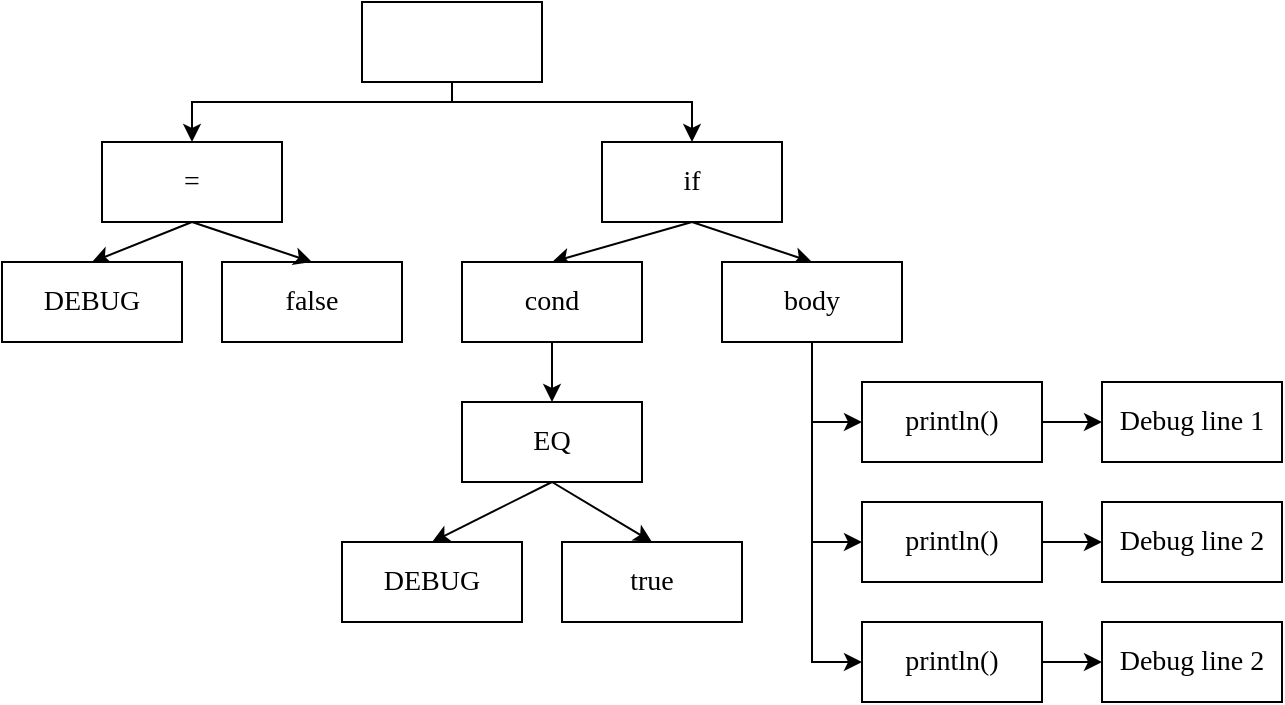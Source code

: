 <mxfile version="14.6.9" type="device"><diagram id="ADE1rkbuNaaklQPm_ESb" name="Page-1"><mxGraphModel dx="830" dy="1126" grid="1" gridSize="10" guides="1" tooltips="1" connect="1" arrows="1" fold="1" page="1" pageScale="1" pageWidth="827" pageHeight="1169" math="0" shadow="0"><root><mxCell id="0"/><mxCell id="1" parent="0"/><mxCell id="FpnuMQTxUfRxXcn8QcIG-18" style="edgeStyle=orthogonalEdgeStyle;rounded=0;orthogonalLoop=1;jettySize=auto;html=1;entryX=0.5;entryY=0;entryDx=0;entryDy=0;exitX=0.5;exitY=1;exitDx=0;exitDy=0;fontFamily=Times New Roman;fontSize=14;" edge="1" parent="1" source="FpnuMQTxUfRxXcn8QcIG-1" target="FpnuMQTxUfRxXcn8QcIG-2"><mxGeometry relative="1" as="geometry"><Array as="points"><mxPoint x="255" y="60"/><mxPoint x="125" y="60"/></Array></mxGeometry></mxCell><mxCell id="FpnuMQTxUfRxXcn8QcIG-19" style="edgeStyle=orthogonalEdgeStyle;rounded=0;orthogonalLoop=1;jettySize=auto;html=1;entryX=0.5;entryY=0;entryDx=0;entryDy=0;exitX=0.5;exitY=1;exitDx=0;exitDy=0;fontFamily=Times New Roman;fontSize=14;" edge="1" parent="1" source="FpnuMQTxUfRxXcn8QcIG-1" target="FpnuMQTxUfRxXcn8QcIG-4"><mxGeometry relative="1" as="geometry"><Array as="points"><mxPoint x="255" y="60"/><mxPoint x="375" y="60"/></Array></mxGeometry></mxCell><mxCell id="FpnuMQTxUfRxXcn8QcIG-1" value="" style="rounded=0;whiteSpace=wrap;html=1;fontFamily=Times New Roman;fontSize=14;" vertex="1" parent="1"><mxGeometry x="210" y="10" width="90" height="40" as="geometry"/></mxCell><mxCell id="FpnuMQTxUfRxXcn8QcIG-20" style="rounded=0;orthogonalLoop=1;jettySize=auto;html=1;entryX=0.5;entryY=0;entryDx=0;entryDy=0;exitX=0.5;exitY=1;exitDx=0;exitDy=0;fontFamily=Times New Roman;fontSize=14;" edge="1" parent="1" source="FpnuMQTxUfRxXcn8QcIG-2" target="FpnuMQTxUfRxXcn8QcIG-5"><mxGeometry relative="1" as="geometry"/></mxCell><mxCell id="FpnuMQTxUfRxXcn8QcIG-2" value="=" style="rounded=0;whiteSpace=wrap;html=1;fontFamily=Times New Roman;fontSize=14;" vertex="1" parent="1"><mxGeometry x="80" y="80" width="90" height="40" as="geometry"/></mxCell><mxCell id="FpnuMQTxUfRxXcn8QcIG-22" style="edgeStyle=none;rounded=0;orthogonalLoop=1;jettySize=auto;html=1;entryX=0.5;entryY=0;entryDx=0;entryDy=0;exitX=0.5;exitY=1;exitDx=0;exitDy=0;fontFamily=Times New Roman;fontSize=14;" edge="1" parent="1" source="FpnuMQTxUfRxXcn8QcIG-4" target="FpnuMQTxUfRxXcn8QcIG-7"><mxGeometry relative="1" as="geometry"/></mxCell><mxCell id="FpnuMQTxUfRxXcn8QcIG-23" style="edgeStyle=none;rounded=0;orthogonalLoop=1;jettySize=auto;html=1;entryX=0.5;entryY=0;entryDx=0;entryDy=0;exitX=0.5;exitY=1;exitDx=0;exitDy=0;fontFamily=Times New Roman;fontSize=14;" edge="1" parent="1" source="FpnuMQTxUfRxXcn8QcIG-4" target="FpnuMQTxUfRxXcn8QcIG-8"><mxGeometry relative="1" as="geometry"/></mxCell><mxCell id="FpnuMQTxUfRxXcn8QcIG-4" value="if" style="rounded=0;whiteSpace=wrap;html=1;fontFamily=Times New Roman;fontSize=14;" vertex="1" parent="1"><mxGeometry x="330" y="80" width="90" height="40" as="geometry"/></mxCell><mxCell id="FpnuMQTxUfRxXcn8QcIG-5" value="DEBUG" style="rounded=0;whiteSpace=wrap;html=1;fontFamily=Times New Roman;fontSize=14;" vertex="1" parent="1"><mxGeometry x="30" y="140" width="90" height="40" as="geometry"/></mxCell><mxCell id="FpnuMQTxUfRxXcn8QcIG-6" value="false" style="rounded=0;whiteSpace=wrap;html=1;fontFamily=Times New Roman;fontSize=14;" vertex="1" parent="1"><mxGeometry x="140" y="140" width="90" height="40" as="geometry"/></mxCell><mxCell id="FpnuMQTxUfRxXcn8QcIG-24" style="edgeStyle=none;rounded=0;orthogonalLoop=1;jettySize=auto;html=1;entryX=0.5;entryY=0;entryDx=0;entryDy=0;fontFamily=Times New Roman;fontSize=14;" edge="1" parent="1" source="FpnuMQTxUfRxXcn8QcIG-7" target="FpnuMQTxUfRxXcn8QcIG-9"><mxGeometry relative="1" as="geometry"/></mxCell><mxCell id="FpnuMQTxUfRxXcn8QcIG-7" value="cond" style="rounded=0;whiteSpace=wrap;html=1;fontFamily=Times New Roman;fontSize=14;" vertex="1" parent="1"><mxGeometry x="260" y="140" width="90" height="40" as="geometry"/></mxCell><mxCell id="FpnuMQTxUfRxXcn8QcIG-27" style="edgeStyle=orthogonalEdgeStyle;rounded=0;orthogonalLoop=1;jettySize=auto;html=1;entryX=0;entryY=0.5;entryDx=0;entryDy=0;fontFamily=Times New Roman;fontSize=14;" edge="1" parent="1" source="FpnuMQTxUfRxXcn8QcIG-8" target="FpnuMQTxUfRxXcn8QcIG-12"><mxGeometry relative="1" as="geometry"/></mxCell><mxCell id="FpnuMQTxUfRxXcn8QcIG-28" style="edgeStyle=orthogonalEdgeStyle;rounded=0;orthogonalLoop=1;jettySize=auto;html=1;entryX=0;entryY=0.5;entryDx=0;entryDy=0;fontFamily=Times New Roman;fontSize=14;" edge="1" parent="1" source="FpnuMQTxUfRxXcn8QcIG-8" target="FpnuMQTxUfRxXcn8QcIG-14"><mxGeometry relative="1" as="geometry"/></mxCell><mxCell id="FpnuMQTxUfRxXcn8QcIG-29" style="edgeStyle=orthogonalEdgeStyle;rounded=0;orthogonalLoop=1;jettySize=auto;html=1;entryX=0;entryY=0.5;entryDx=0;entryDy=0;fontFamily=Times New Roman;fontSize=14;" edge="1" parent="1" source="FpnuMQTxUfRxXcn8QcIG-8" target="FpnuMQTxUfRxXcn8QcIG-13"><mxGeometry relative="1" as="geometry"/></mxCell><mxCell id="FpnuMQTxUfRxXcn8QcIG-8" value="body" style="rounded=0;whiteSpace=wrap;html=1;fontFamily=Times New Roman;fontSize=14;" vertex="1" parent="1"><mxGeometry x="390" y="140" width="90" height="40" as="geometry"/></mxCell><mxCell id="FpnuMQTxUfRxXcn8QcIG-25" style="edgeStyle=none;rounded=0;orthogonalLoop=1;jettySize=auto;html=1;entryX=0.5;entryY=0;entryDx=0;entryDy=0;exitX=0.5;exitY=1;exitDx=0;exitDy=0;fontFamily=Times New Roman;fontSize=14;" edge="1" parent="1" source="FpnuMQTxUfRxXcn8QcIG-9" target="FpnuMQTxUfRxXcn8QcIG-10"><mxGeometry relative="1" as="geometry"/></mxCell><mxCell id="FpnuMQTxUfRxXcn8QcIG-26" style="edgeStyle=none;rounded=0;orthogonalLoop=1;jettySize=auto;html=1;entryX=0.5;entryY=0;entryDx=0;entryDy=0;exitX=0.5;exitY=1;exitDx=0;exitDy=0;fontFamily=Times New Roman;fontSize=14;" edge="1" parent="1" source="FpnuMQTxUfRxXcn8QcIG-9" target="FpnuMQTxUfRxXcn8QcIG-11"><mxGeometry relative="1" as="geometry"/></mxCell><mxCell id="FpnuMQTxUfRxXcn8QcIG-9" value="EQ" style="rounded=0;whiteSpace=wrap;html=1;fontFamily=Times New Roman;fontSize=14;" vertex="1" parent="1"><mxGeometry x="260" y="210" width="90" height="40" as="geometry"/></mxCell><mxCell id="FpnuMQTxUfRxXcn8QcIG-10" value="DEBUG" style="rounded=0;whiteSpace=wrap;html=1;fontFamily=Times New Roman;fontSize=14;" vertex="1" parent="1"><mxGeometry x="200" y="280" width="90" height="40" as="geometry"/></mxCell><mxCell id="FpnuMQTxUfRxXcn8QcIG-11" value="true" style="rounded=0;whiteSpace=wrap;html=1;fontFamily=Times New Roman;fontSize=14;" vertex="1" parent="1"><mxGeometry x="310" y="280" width="90" height="40" as="geometry"/></mxCell><mxCell id="FpnuMQTxUfRxXcn8QcIG-30" style="edgeStyle=orthogonalEdgeStyle;rounded=0;orthogonalLoop=1;jettySize=auto;html=1;fontFamily=Times New Roman;fontSize=14;" edge="1" parent="1" source="FpnuMQTxUfRxXcn8QcIG-12" target="FpnuMQTxUfRxXcn8QcIG-15"><mxGeometry relative="1" as="geometry"/></mxCell><mxCell id="FpnuMQTxUfRxXcn8QcIG-12" value="println()" style="rounded=0;whiteSpace=wrap;html=1;fontFamily=Times New Roman;fontSize=14;" vertex="1" parent="1"><mxGeometry x="460" y="200" width="90" height="40" as="geometry"/></mxCell><mxCell id="FpnuMQTxUfRxXcn8QcIG-32" style="edgeStyle=orthogonalEdgeStyle;rounded=0;orthogonalLoop=1;jettySize=auto;html=1;fontFamily=Times New Roman;fontSize=14;" edge="1" parent="1" source="FpnuMQTxUfRxXcn8QcIG-13" target="FpnuMQTxUfRxXcn8QcIG-17"><mxGeometry relative="1" as="geometry"/></mxCell><mxCell id="FpnuMQTxUfRxXcn8QcIG-13" value="&lt;span style=&quot;font-size: 14px;&quot;&gt;println()&lt;/span&gt;" style="rounded=0;whiteSpace=wrap;html=1;fontFamily=Times New Roman;fontSize=14;" vertex="1" parent="1"><mxGeometry x="460" y="320" width="90" height="40" as="geometry"/></mxCell><mxCell id="FpnuMQTxUfRxXcn8QcIG-31" style="edgeStyle=orthogonalEdgeStyle;rounded=0;orthogonalLoop=1;jettySize=auto;html=1;fontFamily=Times New Roman;fontSize=14;" edge="1" parent="1" source="FpnuMQTxUfRxXcn8QcIG-14" target="FpnuMQTxUfRxXcn8QcIG-16"><mxGeometry relative="1" as="geometry"/></mxCell><mxCell id="FpnuMQTxUfRxXcn8QcIG-14" value="&lt;span style=&quot;font-size: 14px;&quot;&gt;println()&lt;/span&gt;" style="rounded=0;whiteSpace=wrap;html=1;fontFamily=Times New Roman;fontSize=14;" vertex="1" parent="1"><mxGeometry x="460" y="260" width="90" height="40" as="geometry"/></mxCell><mxCell id="FpnuMQTxUfRxXcn8QcIG-15" value="Debug line 1" style="rounded=0;whiteSpace=wrap;html=1;fontFamily=Times New Roman;fontSize=14;" vertex="1" parent="1"><mxGeometry x="580" y="200" width="90" height="40" as="geometry"/></mxCell><mxCell id="FpnuMQTxUfRxXcn8QcIG-16" value="&lt;span style=&quot;font-size: 14px;&quot;&gt;Debug line 2&lt;/span&gt;" style="rounded=0;whiteSpace=wrap;html=1;fontFamily=Times New Roman;fontSize=14;" vertex="1" parent="1"><mxGeometry x="580" y="260" width="90" height="40" as="geometry"/></mxCell><mxCell id="FpnuMQTxUfRxXcn8QcIG-17" value="&lt;span style=&quot;font-size: 14px;&quot;&gt;Debug line 2&lt;/span&gt;" style="rounded=0;whiteSpace=wrap;html=1;fontFamily=Times New Roman;fontSize=14;" vertex="1" parent="1"><mxGeometry x="580" y="320" width="90" height="40" as="geometry"/></mxCell><mxCell id="FpnuMQTxUfRxXcn8QcIG-21" style="rounded=0;orthogonalLoop=1;jettySize=auto;html=1;entryX=0.5;entryY=0;entryDx=0;entryDy=0;exitX=0.5;exitY=1;exitDx=0;exitDy=0;fontFamily=Times New Roman;fontSize=14;" edge="1" parent="1" source="FpnuMQTxUfRxXcn8QcIG-2" target="FpnuMQTxUfRxXcn8QcIG-6"><mxGeometry relative="1" as="geometry"><mxPoint x="135" y="130" as="sourcePoint"/><mxPoint x="85" y="150" as="targetPoint"/></mxGeometry></mxCell></root></mxGraphModel></diagram></mxfile>